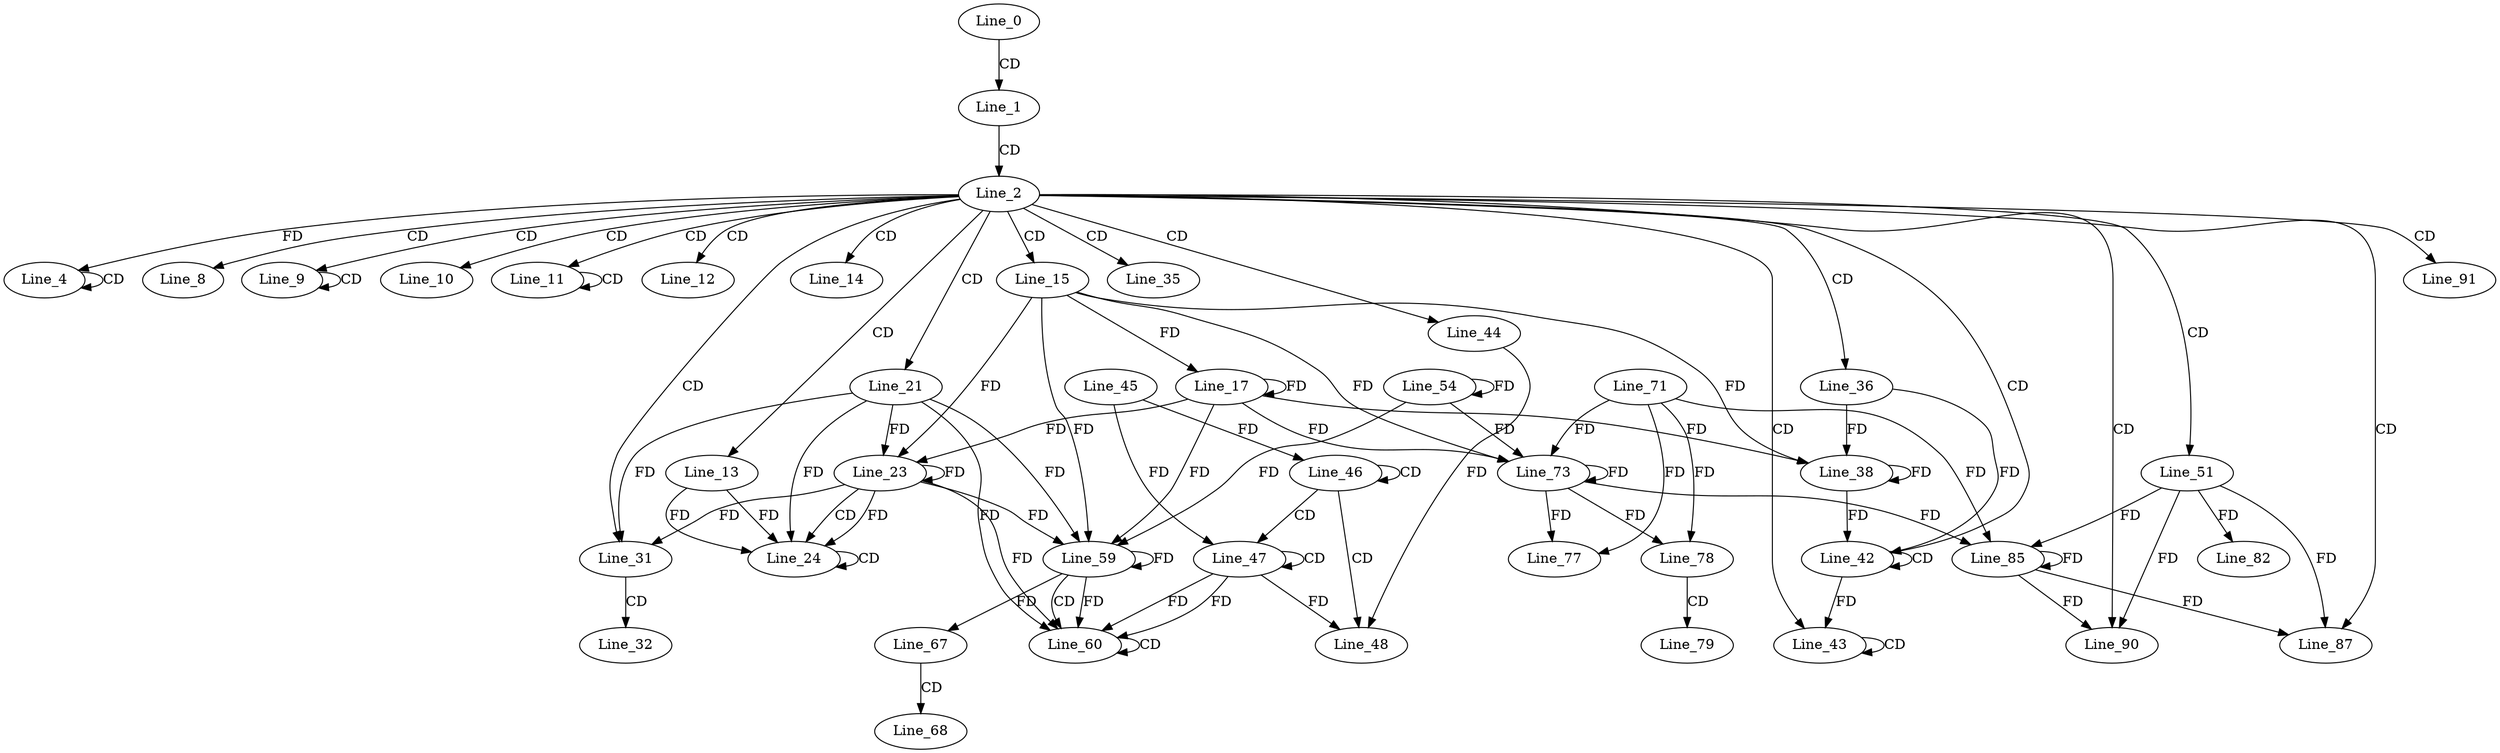 digraph G {
  Line_0;
  Line_1;
  Line_2;
  Line_4;
  Line_4;
  Line_8;
  Line_9;
  Line_9;
  Line_10;
  Line_11;
  Line_11;
  Line_12;
  Line_13;
  Line_14;
  Line_15;
  Line_17;
  Line_21;
  Line_23;
  Line_23;
  Line_23;
  Line_24;
  Line_24;
  Line_24;
  Line_31;
  Line_32;
  Line_35;
  Line_36;
  Line_38;
  Line_38;
  Line_42;
  Line_42;
  Line_43;
  Line_43;
  Line_44;
  Line_46;
  Line_46;
  Line_45;
  Line_46;
  Line_47;
  Line_47;
  Line_47;
  Line_48;
  Line_51;
  Line_54;
  Line_59;
  Line_59;
  Line_59;
  Line_60;
  Line_60;
  Line_60;
  Line_67;
  Line_68;
  Line_71;
  Line_73;
  Line_73;
  Line_77;
  Line_78;
  Line_78;
  Line_79;
  Line_82;
  Line_85;
  Line_87;
  Line_90;
  Line_91;
  Line_0 -> Line_1 [ label="CD" ];
  Line_1 -> Line_2 [ label="CD" ];
  Line_4 -> Line_4 [ label="CD" ];
  Line_2 -> Line_4 [ label="FD" ];
  Line_2 -> Line_8 [ label="CD" ];
  Line_2 -> Line_9 [ label="CD" ];
  Line_9 -> Line_9 [ label="CD" ];
  Line_2 -> Line_10 [ label="CD" ];
  Line_2 -> Line_11 [ label="CD" ];
  Line_11 -> Line_11 [ label="CD" ];
  Line_2 -> Line_12 [ label="CD" ];
  Line_2 -> Line_13 [ label="CD" ];
  Line_2 -> Line_14 [ label="CD" ];
  Line_2 -> Line_15 [ label="CD" ];
  Line_15 -> Line_17 [ label="FD" ];
  Line_17 -> Line_17 [ label="FD" ];
  Line_2 -> Line_21 [ label="CD" ];
  Line_23 -> Line_23 [ label="FD" ];
  Line_21 -> Line_23 [ label="FD" ];
  Line_15 -> Line_23 [ label="FD" ];
  Line_17 -> Line_23 [ label="FD" ];
  Line_23 -> Line_24 [ label="CD" ];
  Line_13 -> Line_24 [ label="FD" ];
  Line_24 -> Line_24 [ label="CD" ];
  Line_13 -> Line_24 [ label="FD" ];
  Line_23 -> Line_24 [ label="FD" ];
  Line_21 -> Line_24 [ label="FD" ];
  Line_2 -> Line_31 [ label="CD" ];
  Line_23 -> Line_31 [ label="FD" ];
  Line_21 -> Line_31 [ label="FD" ];
  Line_31 -> Line_32 [ label="CD" ];
  Line_2 -> Line_35 [ label="CD" ];
  Line_2 -> Line_36 [ label="CD" ];
  Line_36 -> Line_38 [ label="FD" ];
  Line_38 -> Line_38 [ label="FD" ];
  Line_15 -> Line_38 [ label="FD" ];
  Line_17 -> Line_38 [ label="FD" ];
  Line_2 -> Line_42 [ label="CD" ];
  Line_42 -> Line_42 [ label="CD" ];
  Line_36 -> Line_42 [ label="FD" ];
  Line_38 -> Line_42 [ label="FD" ];
  Line_2 -> Line_43 [ label="CD" ];
  Line_43 -> Line_43 [ label="CD" ];
  Line_42 -> Line_43 [ label="FD" ];
  Line_2 -> Line_44 [ label="CD" ];
  Line_46 -> Line_46 [ label="CD" ];
  Line_45 -> Line_46 [ label="FD" ];
  Line_46 -> Line_47 [ label="CD" ];
  Line_47 -> Line_47 [ label="CD" ];
  Line_45 -> Line_47 [ label="FD" ];
  Line_46 -> Line_48 [ label="CD" ];
  Line_44 -> Line_48 [ label="FD" ];
  Line_47 -> Line_48 [ label="FD" ];
  Line_2 -> Line_51 [ label="CD" ];
  Line_54 -> Line_54 [ label="FD" ];
  Line_59 -> Line_59 [ label="FD" ];
  Line_23 -> Line_59 [ label="FD" ];
  Line_21 -> Line_59 [ label="FD" ];
  Line_15 -> Line_59 [ label="FD" ];
  Line_17 -> Line_59 [ label="FD" ];
  Line_54 -> Line_59 [ label="FD" ];
  Line_59 -> Line_60 [ label="CD" ];
  Line_47 -> Line_60 [ label="FD" ];
  Line_60 -> Line_60 [ label="CD" ];
  Line_47 -> Line_60 [ label="FD" ];
  Line_59 -> Line_60 [ label="FD" ];
  Line_23 -> Line_60 [ label="FD" ];
  Line_21 -> Line_60 [ label="FD" ];
  Line_59 -> Line_67 [ label="FD" ];
  Line_67 -> Line_68 [ label="CD" ];
  Line_71 -> Line_73 [ label="FD" ];
  Line_73 -> Line_73 [ label="FD" ];
  Line_15 -> Line_73 [ label="FD" ];
  Line_17 -> Line_73 [ label="FD" ];
  Line_54 -> Line_73 [ label="FD" ];
  Line_71 -> Line_77 [ label="FD" ];
  Line_73 -> Line_77 [ label="FD" ];
  Line_71 -> Line_78 [ label="FD" ];
  Line_73 -> Line_78 [ label="FD" ];
  Line_78 -> Line_79 [ label="CD" ];
  Line_51 -> Line_82 [ label="FD" ];
  Line_51 -> Line_85 [ label="FD" ];
  Line_85 -> Line_85 [ label="FD" ];
  Line_71 -> Line_85 [ label="FD" ];
  Line_73 -> Line_85 [ label="FD" ];
  Line_2 -> Line_87 [ label="CD" ];
  Line_51 -> Line_87 [ label="FD" ];
  Line_85 -> Line_87 [ label="FD" ];
  Line_2 -> Line_90 [ label="CD" ];
  Line_51 -> Line_90 [ label="FD" ];
  Line_85 -> Line_90 [ label="FD" ];
  Line_2 -> Line_91 [ label="CD" ];
}
